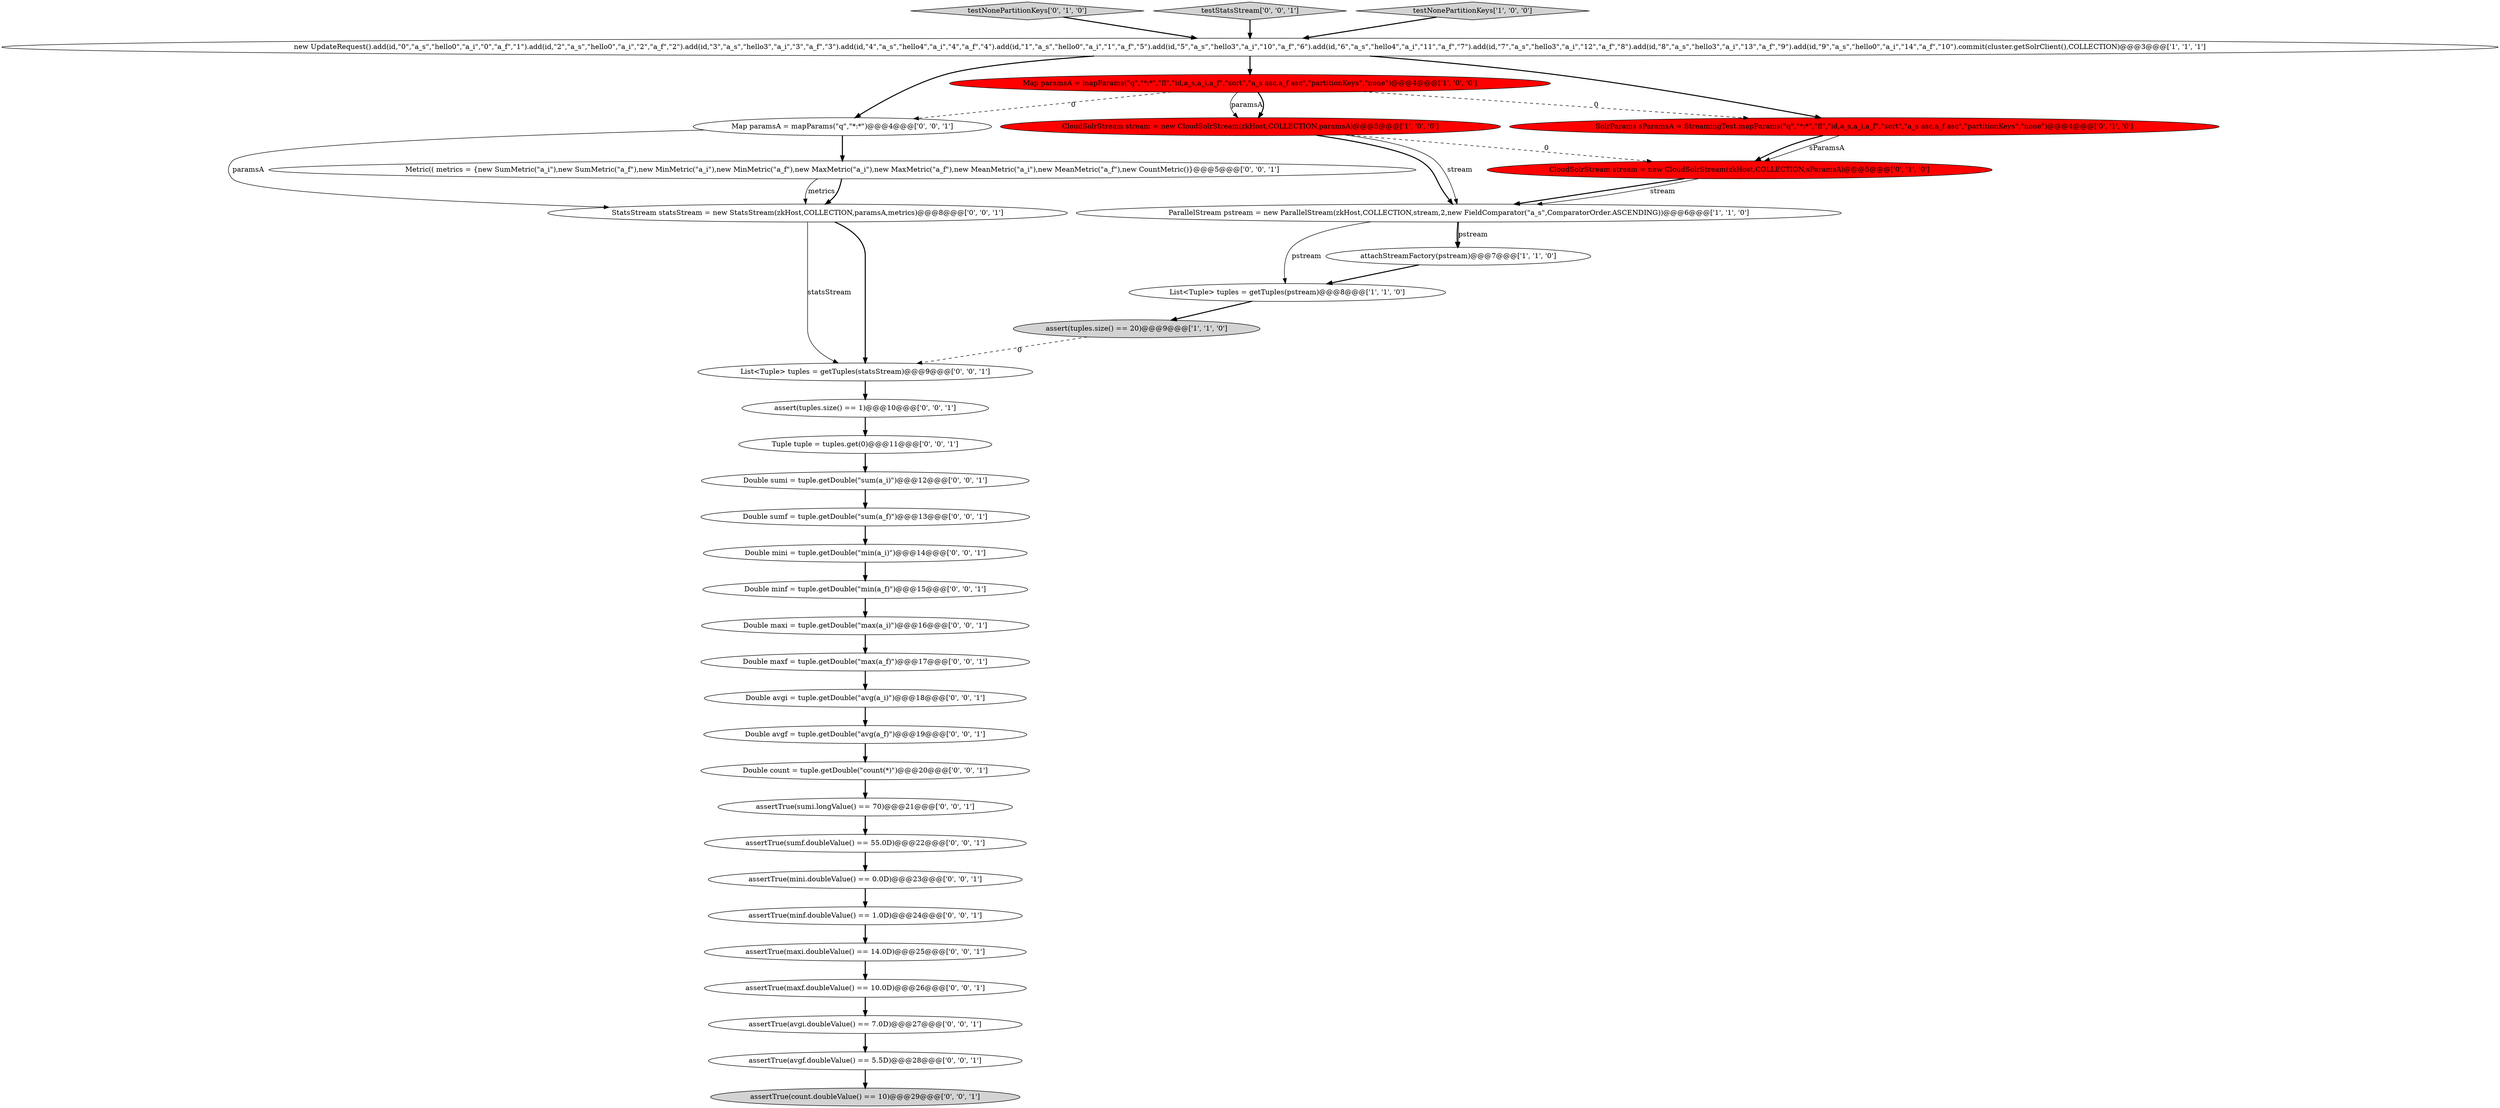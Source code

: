 digraph {
4 [style = filled, label = "List<Tuple> tuples = getTuples(pstream)@@@8@@@['1', '1', '0']", fillcolor = white, shape = ellipse image = "AAA0AAABBB1BBB"];
13 [style = filled, label = "StatsStream statsStream = new StatsStream(zkHost,COLLECTION,paramsA,metrics)@@@8@@@['0', '0', '1']", fillcolor = white, shape = ellipse image = "AAA0AAABBB3BBB"];
31 [style = filled, label = "assertTrue(mini.doubleValue() == 0.0D)@@@23@@@['0', '0', '1']", fillcolor = white, shape = ellipse image = "AAA0AAABBB3BBB"];
9 [style = filled, label = "CloudSolrStream stream = new CloudSolrStream(zkHost,COLLECTION,sParamsA)@@@5@@@['0', '1', '0']", fillcolor = red, shape = ellipse image = "AAA1AAABBB2BBB"];
7 [style = filled, label = "new UpdateRequest().add(id,\"0\",\"a_s\",\"hello0\",\"a_i\",\"0\",\"a_f\",\"1\").add(id,\"2\",\"a_s\",\"hello0\",\"a_i\",\"2\",\"a_f\",\"2\").add(id,\"3\",\"a_s\",\"hello3\",\"a_i\",\"3\",\"a_f\",\"3\").add(id,\"4\",\"a_s\",\"hello4\",\"a_i\",\"4\",\"a_f\",\"4\").add(id,\"1\",\"a_s\",\"hello0\",\"a_i\",\"1\",\"a_f\",\"5\").add(id,\"5\",\"a_s\",\"hello3\",\"a_i\",\"10\",\"a_f\",\"6\").add(id,\"6\",\"a_s\",\"hello4\",\"a_i\",\"11\",\"a_f\",\"7\").add(id,\"7\",\"a_s\",\"hello3\",\"a_i\",\"12\",\"a_f\",\"8\").add(id,\"8\",\"a_s\",\"hello3\",\"a_i\",\"13\",\"a_f\",\"9\").add(id,\"9\",\"a_s\",\"hello0\",\"a_i\",\"14\",\"a_f\",\"10\").commit(cluster.getSolrClient(),COLLECTION)@@@3@@@['1', '1', '1']", fillcolor = white, shape = ellipse image = "AAA0AAABBB1BBB"];
19 [style = filled, label = "Tuple tuple = tuples.get(0)@@@11@@@['0', '0', '1']", fillcolor = white, shape = ellipse image = "AAA0AAABBB3BBB"];
14 [style = filled, label = "Double sumi = tuple.getDouble(\"sum(a_i)\")@@@12@@@['0', '0', '1']", fillcolor = white, shape = ellipse image = "AAA0AAABBB3BBB"];
18 [style = filled, label = "Double maxi = tuple.getDouble(\"max(a_i)\")@@@16@@@['0', '0', '1']", fillcolor = white, shape = ellipse image = "AAA0AAABBB3BBB"];
21 [style = filled, label = "Double count = tuple.getDouble(\"count(*)\")@@@20@@@['0', '0', '1']", fillcolor = white, shape = ellipse image = "AAA0AAABBB3BBB"];
11 [style = filled, label = "assertTrue(maxf.doubleValue() == 10.0D)@@@26@@@['0', '0', '1']", fillcolor = white, shape = ellipse image = "AAA0AAABBB3BBB"];
8 [style = filled, label = "testNonePartitionKeys['0', '1', '0']", fillcolor = lightgray, shape = diamond image = "AAA0AAABBB2BBB"];
27 [style = filled, label = "testStatsStream['0', '0', '1']", fillcolor = lightgray, shape = diamond image = "AAA0AAABBB3BBB"];
32 [style = filled, label = "assertTrue(count.doubleValue() == 10)@@@29@@@['0', '0', '1']", fillcolor = lightgray, shape = ellipse image = "AAA0AAABBB3BBB"];
6 [style = filled, label = "testNonePartitionKeys['1', '0', '0']", fillcolor = lightgray, shape = diamond image = "AAA0AAABBB1BBB"];
34 [style = filled, label = "assertTrue(avgi.doubleValue() == 7.0D)@@@27@@@['0', '0', '1']", fillcolor = white, shape = ellipse image = "AAA0AAABBB3BBB"];
26 [style = filled, label = "assertTrue(sumf.doubleValue() == 55.0D)@@@22@@@['0', '0', '1']", fillcolor = white, shape = ellipse image = "AAA0AAABBB3BBB"];
2 [style = filled, label = "Map paramsA = mapParams(\"q\",\"*:*\",\"fl\",\"id,a_s,a_i,a_f\",\"sort\",\"a_s asc,a_f asc\",\"partitionKeys\",\"none\")@@@4@@@['1', '0', '0']", fillcolor = red, shape = ellipse image = "AAA1AAABBB1BBB"];
0 [style = filled, label = "ParallelStream pstream = new ParallelStream(zkHost,COLLECTION,stream,2,new FieldComparator(\"a_s\",ComparatorOrder.ASCENDING))@@@6@@@['1', '1', '0']", fillcolor = white, shape = ellipse image = "AAA0AAABBB1BBB"];
3 [style = filled, label = "attachStreamFactory(pstream)@@@7@@@['1', '1', '0']", fillcolor = white, shape = ellipse image = "AAA0AAABBB1BBB"];
25 [style = filled, label = "Map paramsA = mapParams(\"q\",\"*:*\")@@@4@@@['0', '0', '1']", fillcolor = white, shape = ellipse image = "AAA0AAABBB3BBB"];
28 [style = filled, label = "Double maxf = tuple.getDouble(\"max(a_f)\")@@@17@@@['0', '0', '1']", fillcolor = white, shape = ellipse image = "AAA0AAABBB3BBB"];
17 [style = filled, label = "assert(tuples.size() == 1)@@@10@@@['0', '0', '1']", fillcolor = white, shape = ellipse image = "AAA0AAABBB3BBB"];
1 [style = filled, label = "assert(tuples.size() == 20)@@@9@@@['1', '1', '0']", fillcolor = lightgray, shape = ellipse image = "AAA0AAABBB1BBB"];
33 [style = filled, label = "Double avgi = tuple.getDouble(\"avg(a_i)\")@@@18@@@['0', '0', '1']", fillcolor = white, shape = ellipse image = "AAA0AAABBB3BBB"];
15 [style = filled, label = "Double mini = tuple.getDouble(\"min(a_i)\")@@@14@@@['0', '0', '1']", fillcolor = white, shape = ellipse image = "AAA0AAABBB3BBB"];
23 [style = filled, label = "Metric(( metrics = {new SumMetric(\"a_i\"),new SumMetric(\"a_f\"),new MinMetric(\"a_i\"),new MinMetric(\"a_f\"),new MaxMetric(\"a_i\"),new MaxMetric(\"a_f\"),new MeanMetric(\"a_i\"),new MeanMetric(\"a_f\"),new CountMetric()}@@@5@@@['0', '0', '1']", fillcolor = white, shape = ellipse image = "AAA0AAABBB3BBB"];
22 [style = filled, label = "Double minf = tuple.getDouble(\"min(a_f)\")@@@15@@@['0', '0', '1']", fillcolor = white, shape = ellipse image = "AAA0AAABBB3BBB"];
20 [style = filled, label = "assertTrue(sumi.longValue() == 70)@@@21@@@['0', '0', '1']", fillcolor = white, shape = ellipse image = "AAA0AAABBB3BBB"];
30 [style = filled, label = "assertTrue(avgf.doubleValue() == 5.5D)@@@28@@@['0', '0', '1']", fillcolor = white, shape = ellipse image = "AAA0AAABBB3BBB"];
10 [style = filled, label = "SolrParams sParamsA = StreamingTest.mapParams(\"q\",\"*:*\",\"fl\",\"id,a_s,a_i,a_f\",\"sort\",\"a_s asc,a_f asc\",\"partitionKeys\",\"none\")@@@4@@@['0', '1', '0']", fillcolor = red, shape = ellipse image = "AAA1AAABBB2BBB"];
5 [style = filled, label = "CloudSolrStream stream = new CloudSolrStream(zkHost,COLLECTION,paramsA)@@@5@@@['1', '0', '0']", fillcolor = red, shape = ellipse image = "AAA1AAABBB1BBB"];
24 [style = filled, label = "Double avgf = tuple.getDouble(\"avg(a_f)\")@@@19@@@['0', '0', '1']", fillcolor = white, shape = ellipse image = "AAA0AAABBB3BBB"];
16 [style = filled, label = "List<Tuple> tuples = getTuples(statsStream)@@@9@@@['0', '0', '1']", fillcolor = white, shape = ellipse image = "AAA0AAABBB3BBB"];
12 [style = filled, label = "assertTrue(maxi.doubleValue() == 14.0D)@@@25@@@['0', '0', '1']", fillcolor = white, shape = ellipse image = "AAA0AAABBB3BBB"];
29 [style = filled, label = "Double sumf = tuple.getDouble(\"sum(a_f)\")@@@13@@@['0', '0', '1']", fillcolor = white, shape = ellipse image = "AAA0AAABBB3BBB"];
35 [style = filled, label = "assertTrue(minf.doubleValue() == 1.0D)@@@24@@@['0', '0', '1']", fillcolor = white, shape = ellipse image = "AAA0AAABBB3BBB"];
0->3 [style = bold, label=""];
29->15 [style = bold, label=""];
9->0 [style = bold, label=""];
7->10 [style = bold, label=""];
25->23 [style = bold, label=""];
20->26 [style = bold, label=""];
12->11 [style = bold, label=""];
23->13 [style = solid, label="metrics"];
30->32 [style = bold, label=""];
5->9 [style = dashed, label="0"];
16->17 [style = bold, label=""];
9->0 [style = solid, label="stream"];
3->4 [style = bold, label=""];
34->30 [style = bold, label=""];
13->16 [style = bold, label=""];
17->19 [style = bold, label=""];
18->28 [style = bold, label=""];
8->7 [style = bold, label=""];
15->22 [style = bold, label=""];
10->9 [style = solid, label="sParamsA"];
2->10 [style = dashed, label="0"];
26->31 [style = bold, label=""];
22->18 [style = bold, label=""];
11->34 [style = bold, label=""];
21->20 [style = bold, label=""];
19->14 [style = bold, label=""];
28->33 [style = bold, label=""];
31->35 [style = bold, label=""];
5->0 [style = bold, label=""];
24->21 [style = bold, label=""];
25->13 [style = solid, label="paramsA"];
23->13 [style = bold, label=""];
13->16 [style = solid, label="statsStream"];
7->2 [style = bold, label=""];
33->24 [style = bold, label=""];
1->16 [style = dashed, label="0"];
27->7 [style = bold, label=""];
5->0 [style = solid, label="stream"];
0->4 [style = solid, label="pstream"];
14->29 [style = bold, label=""];
2->25 [style = dashed, label="0"];
0->3 [style = solid, label="pstream"];
2->5 [style = solid, label="paramsA"];
4->1 [style = bold, label=""];
10->9 [style = bold, label=""];
7->25 [style = bold, label=""];
6->7 [style = bold, label=""];
35->12 [style = bold, label=""];
2->5 [style = bold, label=""];
}
